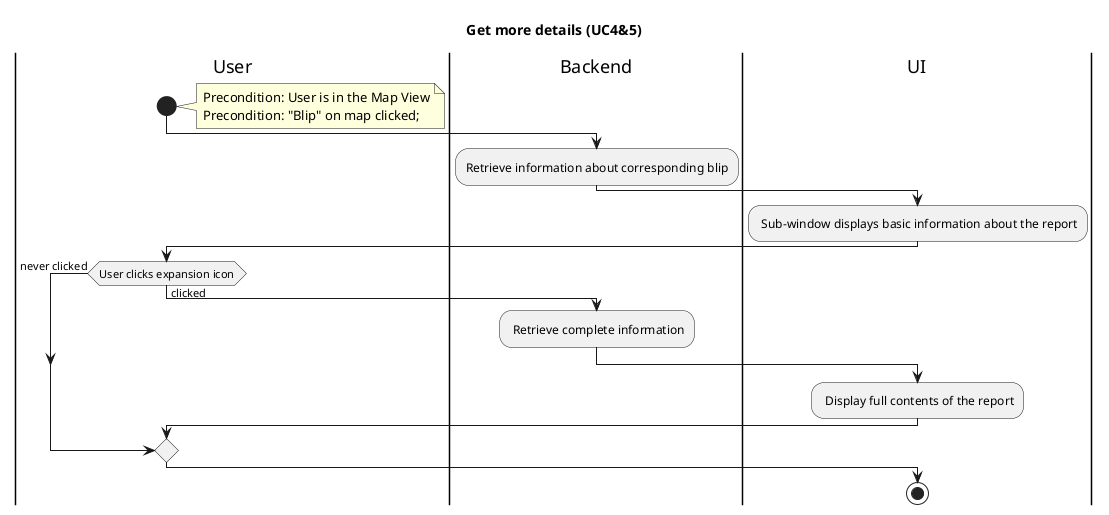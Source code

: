 @startuml
title Get more details (UC4&5)

|User|
start
note right
Precondition: User is in the Map View
Precondition: "Blip" on map clicked;
end note
|Backend|
:Retrieve information about corresponding blip;

|UI|
: Sub-window displays basic information about the report;


|User|
if (User clicks expansion icon) then (clicked)
    |Backend|
    : Retrieve complete information;
    |UI|
    : Display full contents of the report;
else (never clicked)

endif
stop
@enduml